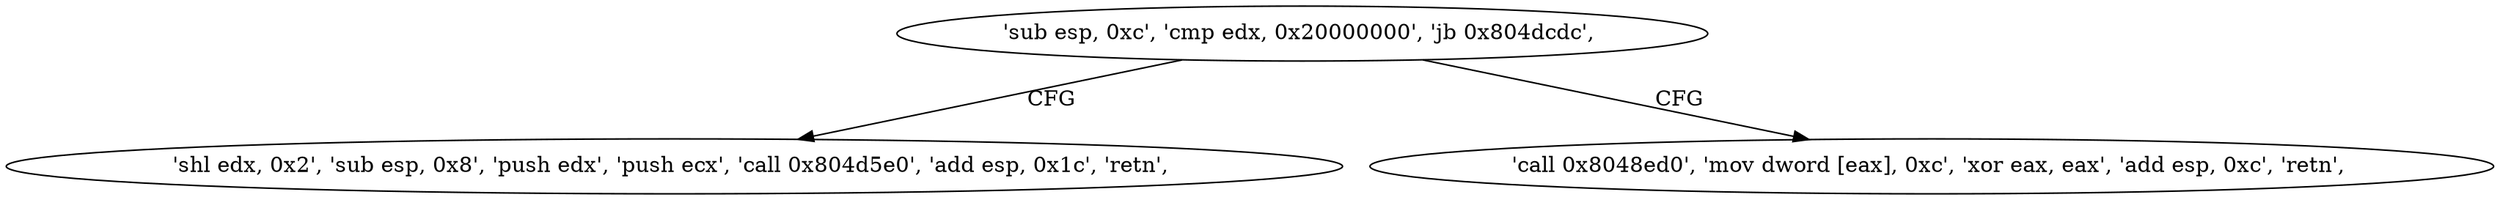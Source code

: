 digraph "func" {
"134536384" [label = "'sub esp, 0xc', 'cmp edx, 0x20000000', 'jb 0x804dcdc', " ]
"134536412" [label = "'shl edx, 0x2', 'sub esp, 0x8', 'push edx', 'push ecx', 'call 0x804d5e0', 'add esp, 0x1c', 'retn', " ]
"134536395" [label = "'call 0x8048ed0', 'mov dword [eax], 0xc', 'xor eax, eax', 'add esp, 0xc', 'retn', " ]
"134536384" -> "134536412" [ label = "CFG" ]
"134536384" -> "134536395" [ label = "CFG" ]
}

